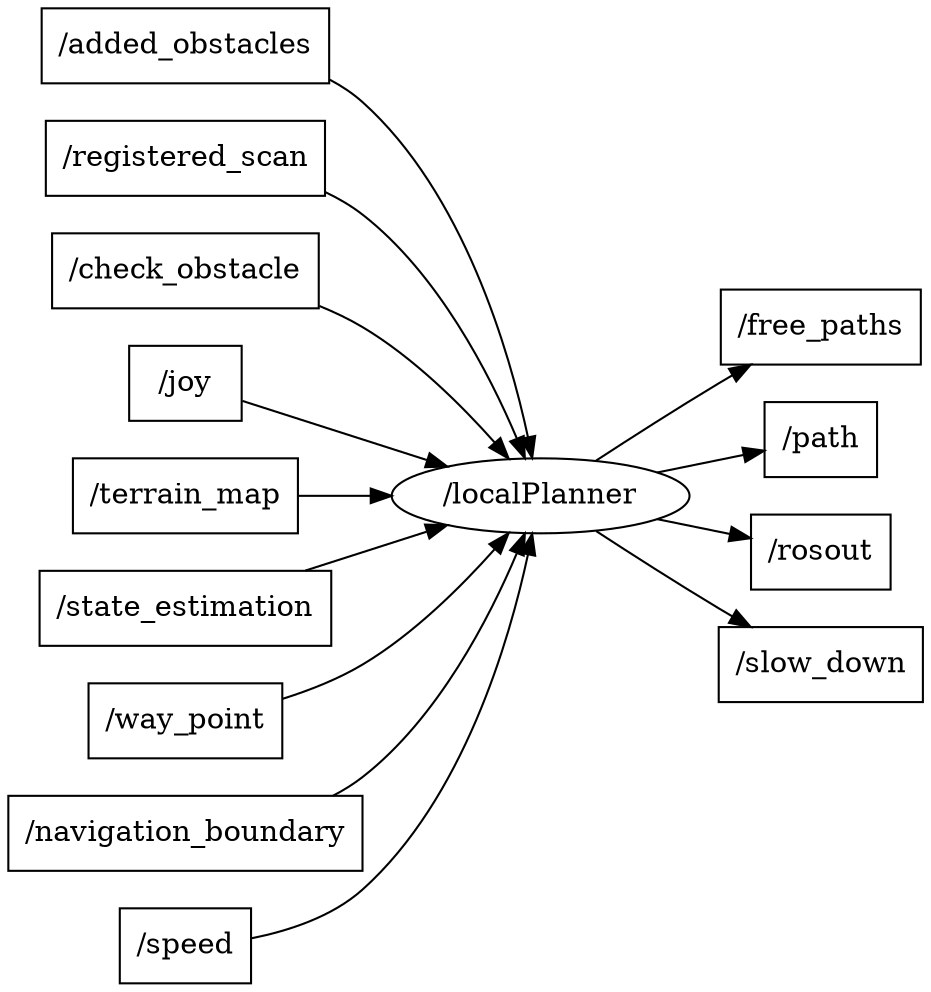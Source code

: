 digraph graphname {
	graph [bb="0,0,360.39,468",
		compound=True,
		rank=same,
		rankdir=LR,
		ranksep=0.2
	];
	node [label="\N"];
	t___added_obstacles	[URL=topic_3A__added_obstacles,
		height=0.5,
		label="/added_obstacles",
		pos="67.5,450",
		shape=box,
		tooltip="topic:/added_obstacles",
		width=1.5139];
	n___localPlanner	[URL=__localPlanner,
		height=0.5,
		label="/localPlanner",
		pos="206.19,234",
		shape=ellipse,
		tooltip="/localPlanner",
		width=1.5887];
	t___added_obstacles -> n___localPlanner	[edgetooltip="Subscription\nnode_name: /localPlanner\ntopic_name: /added_obstacles\nQoS settings\n- reliability: reliable\n- durability: volatile\n- lifespan: 9223372036854775807 ns\n- deadline: 9223372036854775807 ns\n- liveliness: automatic\n- liveliness_lease_duration: 9223372036854775807 ns\n- avoid_ros_namespace_conventions: False",
		penwidth=1,
		pos="e,203.31,252.17 122.25,433.02 126.91,430.16 131.27,426.85 135,423 178.86,377.8 195.74,302.78 201.9,262.18"];
	t___registered_scan	[URL=topic_3A__registered_scan,
		height=0.5,
		label="/registered_scan",
		pos="67.5,396",
		shape=box,
		tooltip="topic:/registered_scan",
		width=1.4444];
	t___registered_scan -> n___localPlanner	[edgetooltip="Subscription\nnode_name: /localPlanner\ntopic_name: /registered_scan\nQoS settings\n- reliability: reliable\n- durability: volatile\n- lifespan: 9223372036854775807 ns\n- deadline: 9223372036854775807 ns\n- liveliness: automatic\n- liveliness_lease_duration: 9223372036854775807 ns\n- avoid_ros_namespace_conventions: False",
		penwidth=1,
		pos="e,200.19,252.26 119.77,379.65 125.26,376.64 130.48,373.11 135,369 167.15,339.73 186.98,292.29 197.04,262.15"];
	t___free_paths	[URL=topic_3A__free_paths,
		height=0.5,
		label="/free_paths",
		pos="318.89,315",
		shape=box,
		tooltip="topic:/free_paths",
		width=1.0694];
	t___check_obstacle	[URL=topic_3A__check_obstacle,
		height=0.5,
		label="/check_obstacle",
		pos="67.5,342",
		shape=box,
		tooltip="topic:/check_obstacle",
		width=1.4306];
	t___check_obstacle -> n___localPlanner	[edgetooltip="Subscription\nnode_name: /localPlanner\ntopic_name: /check_obstacle\nQoS settings\n- reliability: reliable\n- durability: volatile\n- lifespan: 9223372036854775807 ns\n- deadline: 9223372036854775807 ns\n- liveliness: automatic\n- liveliness_lease_duration: 9223372036854775807 ns\n- avoid_ros_namespace_conventions: False",
		penwidth=1,
		pos="e,193.67,251.65 119.23,324.39 124.76,321.61 130.14,318.48 135,315 155.87,300.06 174.64,277.7 187.5,260.25"];
	t___path	[URL=topic_3A__path,
		height=0.5,
		label="/path",
		pos="318.89,261",
		shape=box,
		tooltip="topic:/path",
		width=0.75];
	t___joy	[URL=topic_3A__joy,
		height=0.5,
		label="/joy",
		pos="67.5,288",
		shape=box,
		tooltip="topic:/joy",
		width=0.75];
	t___joy -> n___localPlanner	[edgetooltip="Subscription\nnode_name: /localPlanner\ntopic_name: /joy\nQoS settings\n- reliability: reliable\n- durability: volatile\n- lifespan: 9223372036854775807 ns\n- deadline: 9223372036854775807 ns\n- liveliness: automatic\n- liveliness_lease_duration: 9223372036854775807 ns\n- avoid_ros_namespace_conventions: False",
		penwidth=1,
		pos="e,169.71,248.02 94.533,277.72 113.09,270.39 138.51,260.34 160.3,251.73"];
	t___terrain_map	[URL=topic_3A__terrain_map,
		height=0.5,
		label="/terrain_map",
		pos="67.5,234",
		shape=box,
		tooltip="topic:/terrain_map",
		width=1.1944];
	t___terrain_map -> n___localPlanner	[edgetooltip="Subscription\nnode_name: /localPlanner\ntopic_name: /terrain_map\nQoS settings\n- reliability: reliable\n- durability: volatile\n- lifespan: 9223372036854775807 ns\n- deadline: 9223372036854775807 ns\n- liveliness: automatic\n- liveliness_lease_duration: 9223372036854775807 ns\n- avoid_ros_namespace_conventions: False",
		penwidth=1,
		pos="e,148.87,234 110.63,234 119.5,234 129.07,234 138.59,234"];
	t___rosout	[URL=topic_3A__rosout,
		height=0.5,
		label="/rosout",
		pos="318.89,207",
		shape=box,
		tooltip="topic:/rosout",
		width=0.75];
	t___state_estimation	[URL=topic_3A__state_estimation,
		height=0.5,
		label="/state_estimation",
		pos="67.5,180",
		shape=box,
		tooltip="topic:/state_estimation",
		width=1.5139];
	t___state_estimation -> n___localPlanner	[edgetooltip="Subscription\nnode_name: /localPlanner\ntopic_name: /state_estimation\nQoS settings\n- reliability: reliable\n- durability: volatile\n- lifespan: 9223372036854775807 ns\n- deadline: 9223372036854775807 ns\n- liveliness: automatic\n- liveliness_lease_duration: 9223372036854775807 ns\n- avoid_ros_namespace_conventions: False",
		penwidth=1,
		pos="e,169.58,219.93 114.4,198.13 129.16,203.96 145.49,210.41 160.19,216.22"];
	t___way_point	[URL=topic_3A__way_point,
		height=0.5,
		label="/way_point",
		pos="67.5,126",
		shape=box,
		tooltip="topic:/way_point",
		width=1.0694];
	t___way_point -> n___localPlanner	[edgetooltip="Subscription\nnode_name: /localPlanner\ntopic_name: /way_point\nQoS settings\n- reliability: reliable\n- durability: volatile\n- lifespan: 9223372036854775807 ns\n- deadline: 9223372036854775807 ns\n- liveliness: automatic\n- liveliness_lease_duration: 9223372036854775807 ns\n- avoid_ros_namespace_conventions: False",
		penwidth=1,
		pos="e,193.67,216.35 106.35,137.8 116.16,141.79 126.39,146.84 135,153 155.87,167.94 174.64,190.3 187.5,207.75"];
	t___navigation_boundary	[URL=topic_3A__navigation_boundary,
		height=0.5,
		label="/navigation_boundary",
		pos="67.5,72",
		shape=box,
		tooltip="topic:/navigation_boundary",
		width=1.875];
	t___navigation_boundary -> n___localPlanner	[edgetooltip="Subscription\nnode_name: /localPlanner\ntopic_name: /navigation_boundary\nQoS settings\n- reliability: reliable\n- durability: volatile\n- lifespan: 9223372036854775807 ns\n- deadline: 9223372036854775807 ns\n- liveliness: automatic\n- liveliness_lease_duration: 9223372036854775807 ns\n- avoid_ros_namespace_conventions: False",
		penwidth=1,
		pos="e,200.19,215.74 122.77,90.063 127.16,92.679 131.31,95.645 135,99 167.15,128.27 186.98,175.71 197.04,205.85"];
	t___slow_down	[URL=topic_3A__slow_down,
		height=0.5,
		label="/slow_down",
		pos="318.89,153",
		shape=box,
		tooltip="topic:/slow_down",
		width=1.1528];
	t___speed	[URL=topic_3A__speed,
		height=0.5,
		label="/speed",
		pos="67.5,18",
		shape=box,
		tooltip="topic:/speed",
		width=0.75];
	t___speed -> n___localPlanner	[edgetooltip="Subscription\nnode_name: /localPlanner\ntopic_name: /speed\nQoS settings\n- reliability: reliable\n- durability: volatile\n- lifespan: 9223372036854775807 ns\n- deadline: 9223372036854775807 ns\n- liveliness: automatic\n- liveliness_lease_duration: 9223372036854775807 ns\n- avoid_ros_namespace_conventions: False",
		penwidth=1,
		pos="e,203.31,215.83 94.726,23.288 108.3,27.23 124.24,33.912 135,45 178.86,90.196 195.74,165.22 201.9,205.82"];
	n___localPlanner -> t___free_paths	[edgetooltip="Publisher\nnode_name: /localPlanner\ntopic_name: /free_paths\nQoS settings\n- reliability: reliable\n- durability: volatile\n- lifespan: 9223372036854775807 ns\n- deadline: 9223372036854775807 ns\n- liveliness: automatic\n- liveliness_lease_duration: 9223372036854775807 ns\n- avoid_ros_namespace_conventions: False",
		penwidth=1,
		pos="e,290.27,296.95 228.11,250.68 241.92,261.55 260.52,275.91 277.39,288 278.81,289.02 280.26,290.04 281.73,291.07"];
	n___localPlanner -> t___path	[edgetooltip="Publisher\nnode_name: /localPlanner\ntopic_name: /path\nQoS settings\n- reliability: reliable\n- durability: volatile\n- lifespan: 9223372036854775807 ns\n- deadline: 9223372036854775807 ns\n- liveliness: automatic\n- liveliness_lease_duration: 9223372036854775807 ns\n- avoid_ros_namespace_conventions: False",
		penwidth=1,
		pos="e,291.82,254.64 251.9,244.9 261.86,247.33 272.29,249.88 281.85,252.21"];
	n___localPlanner -> t___rosout	[edgetooltip="Publisher\nnode_name: /localPlanner\ntopic_name: /rosout\nQoS settings\n- reliability: reliable\n- durability: transient_local\n- lifespan: 10000000000 ns\n- deadline: 9223372036854775807 ns\n- liveliness: automatic\n- liveliness_lease_duration: 9223372036854775807 ns\n- avoid_ros_namespace_conventions: False",
		penwidth=1,
		pos="e,291.82,213.36 251.9,223.1 261.86,220.67 272.29,218.12 281.85,215.79"];
	n___localPlanner -> t___slow_down	[edgetooltip="Publisher\nnode_name: /localPlanner\ntopic_name: /slow_down\nQoS settings\n- reliability: reliable\n- durability: volatile\n- lifespan: 9223372036854775807 ns\n- deadline: 9223372036854775807 ns\n- liveliness: automatic\n- liveliness_lease_duration: 9223372036854775807 ns\n- avoid_ros_namespace_conventions: False",
		penwidth=1,
		pos="e,290.27,171.05 228.11,217.32 241.92,206.45 260.52,192.09 277.39,180 278.81,178.98 280.26,177.96 281.73,176.93"];
}
